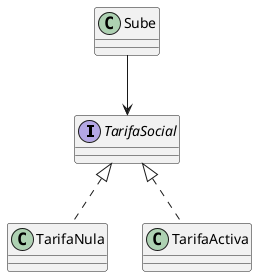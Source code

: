@startuml
'https://plantuml.com/class-diagram

interface TarifaSocial
class TarifaNula implements TarifaSocial
class TarifaActiva implements TarifaSocial

class Sube

Sube --> TarifaSocial


@enduml